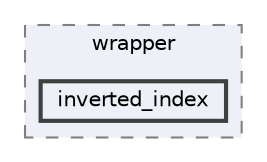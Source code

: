 digraph "search_engine_cpp/wrapper/inverted_index"
{
 // LATEX_PDF_SIZE
  bgcolor="transparent";
  edge [fontname=Helvetica,fontsize=10,labelfontname=Helvetica,labelfontsize=10];
  node [fontname=Helvetica,fontsize=10,shape=box,height=0.2,width=0.4];
  compound=true
  subgraph clusterdir_f9b89014f4488e221ff63e47b3900c7d {
    graph [ bgcolor="#edf0f7", pencolor="grey50", label="wrapper", fontname=Helvetica,fontsize=10 style="filled,dashed", URL="dir_f9b89014f4488e221ff63e47b3900c7d.html",tooltip=""]
  dir_a20d90e45d6c173b9b89190e9113b75b [label="inverted_index", fillcolor="#edf0f7", color="grey25", style="filled,bold", URL="dir_a20d90e45d6c173b9b89190e9113b75b.html",tooltip=""];
  }
}
